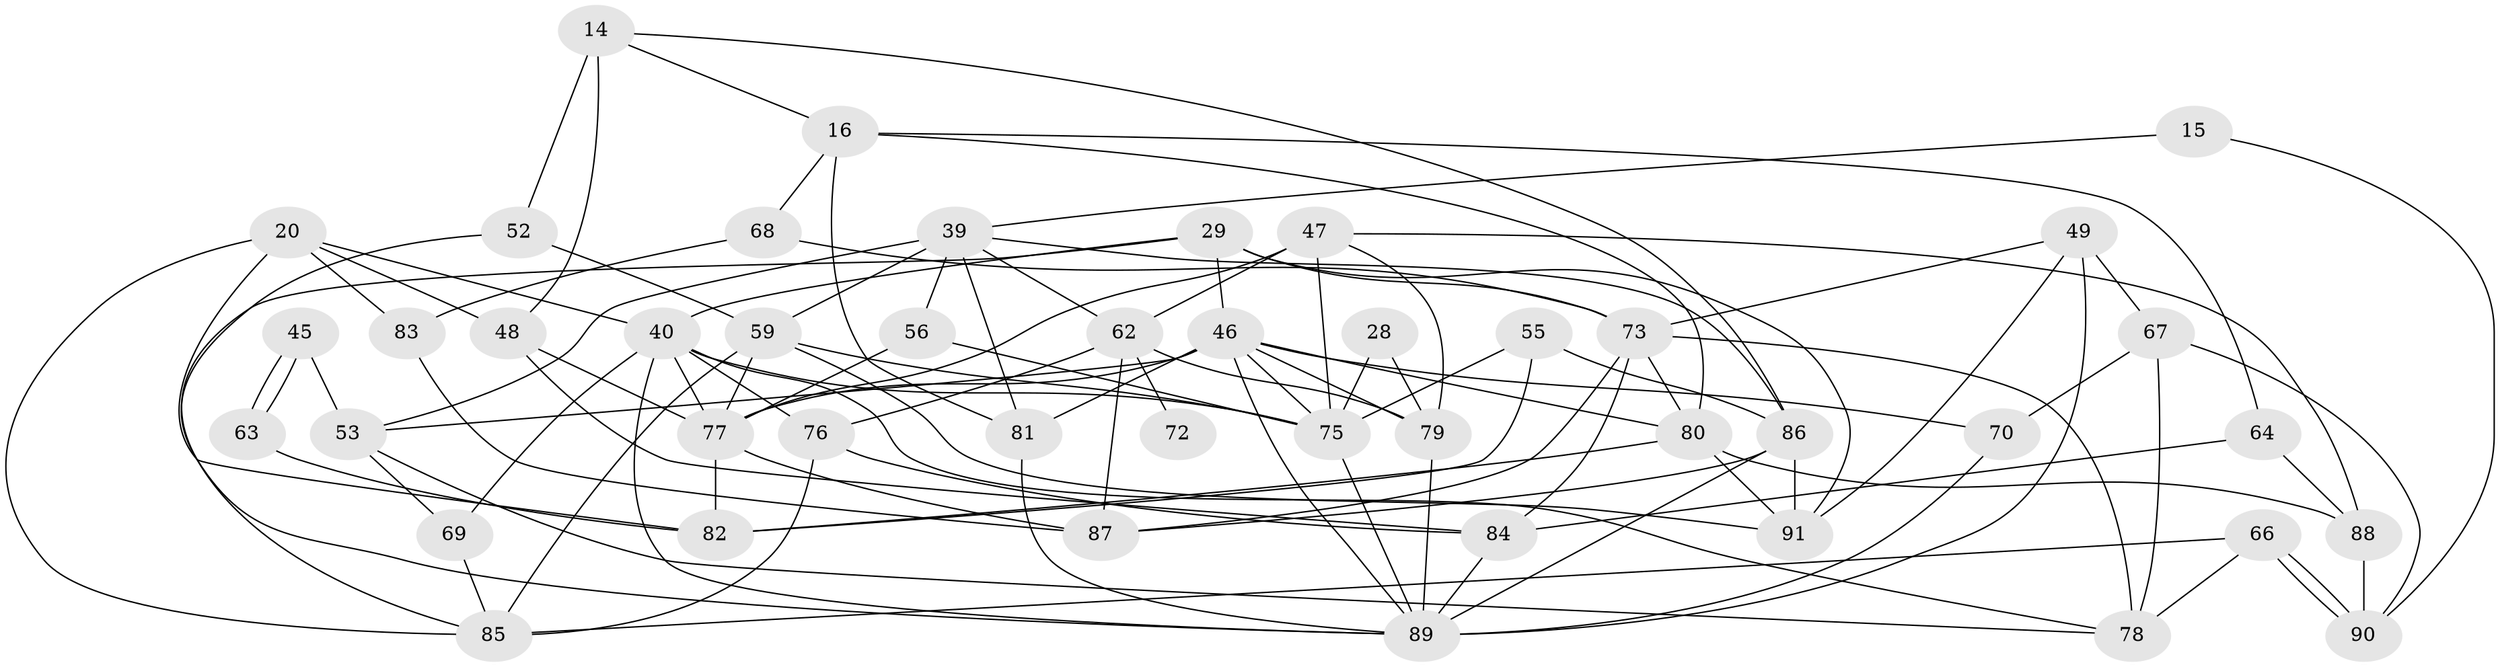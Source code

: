 // original degree distribution, {4: 0.18681318681318682, 3: 0.3516483516483517, 2: 0.13186813186813187, 6: 0.0989010989010989, 7: 0.04395604395604396, 5: 0.15384615384615385, 8: 0.03296703296703297}
// Generated by graph-tools (version 1.1) at 2025/54/03/04/25 21:54:33]
// undirected, 45 vertices, 107 edges
graph export_dot {
graph [start="1"]
  node [color=gray90,style=filled];
  14;
  15;
  16 [super="+9"];
  20;
  28;
  29;
  39;
  40 [super="+33+6+4"];
  45;
  46 [super="+34+35"];
  47 [super="+41"];
  48 [super="+43"];
  49 [super="+11"];
  52;
  53;
  55;
  56;
  59 [super="+57"];
  62 [super="+5"];
  63;
  64;
  66 [super="+51"];
  67 [super="+8"];
  68;
  69;
  70 [super="+17"];
  72;
  73 [super="+23+42"];
  75 [super="+32"];
  76;
  77 [super="+30+44+65"];
  78;
  79 [super="+71"];
  80 [super="+7"];
  81 [super="+25"];
  82 [super="+74"];
  83;
  84;
  85 [super="+31+60"];
  86 [super="+21+27"];
  87;
  88 [super="+36"];
  89 [super="+26+58+54"];
  90;
  91 [super="+61+50"];
  14 -- 16;
  14 -- 48 [weight=2];
  14 -- 52;
  14 -- 86;
  15 -- 90;
  15 -- 39;
  16 -- 68;
  16 -- 81 [weight=2];
  16 -- 80 [weight=2];
  16 -- 64;
  20 -- 82 [weight=2];
  20 -- 83;
  20 -- 48;
  20 -- 40;
  20 -- 85;
  28 -- 75;
  28 -- 79;
  29 -- 46 [weight=2];
  29 -- 85 [weight=2];
  29 -- 91 [weight=2];
  29 -- 40;
  29 -- 73;
  39 -- 53;
  39 -- 56;
  39 -- 59 [weight=2];
  39 -- 62;
  39 -- 81;
  39 -- 86;
  40 -- 76;
  40 -- 75 [weight=2];
  40 -- 78;
  40 -- 69;
  40 -- 77 [weight=2];
  40 -- 89;
  45 -- 63;
  45 -- 63;
  45 -- 53;
  46 -- 75 [weight=2];
  46 -- 81;
  46 -- 80 [weight=2];
  46 -- 53;
  46 -- 70;
  46 -- 79;
  46 -- 77;
  46 -- 89;
  47 -- 75 [weight=2];
  47 -- 88;
  47 -- 62;
  47 -- 79;
  47 -- 77;
  48 -- 84;
  48 -- 77;
  49 -- 67 [weight=2];
  49 -- 73;
  49 -- 91;
  49 -- 89;
  52 -- 59;
  52 -- 89;
  53 -- 78;
  53 -- 69;
  55 -- 82;
  55 -- 75;
  55 -- 86;
  56 -- 75;
  56 -- 77;
  59 -- 75 [weight=3];
  59 -- 85;
  59 -- 91;
  59 -- 77;
  62 -- 76 [weight=2];
  62 -- 72 [weight=2];
  62 -- 87;
  62 -- 79 [weight=2];
  63 -- 82;
  64 -- 84;
  64 -- 88;
  66 -- 90 [weight=2];
  66 -- 90;
  66 -- 85 [weight=2];
  66 -- 78;
  67 -- 90;
  67 -- 78;
  67 -- 70;
  68 -- 83;
  68 -- 73;
  69 -- 85;
  70 -- 89;
  73 -- 84 [weight=2];
  73 -- 80;
  73 -- 78;
  73 -- 87;
  75 -- 89;
  76 -- 84;
  76 -- 85;
  77 -- 87 [weight=3];
  77 -- 82;
  79 -- 89 [weight=2];
  80 -- 82;
  80 -- 88;
  80 -- 91;
  81 -- 89;
  83 -- 87;
  84 -- 89;
  86 -- 87;
  86 -- 91 [weight=2];
  86 -- 89 [weight=3];
  88 -- 90 [weight=2];
}
